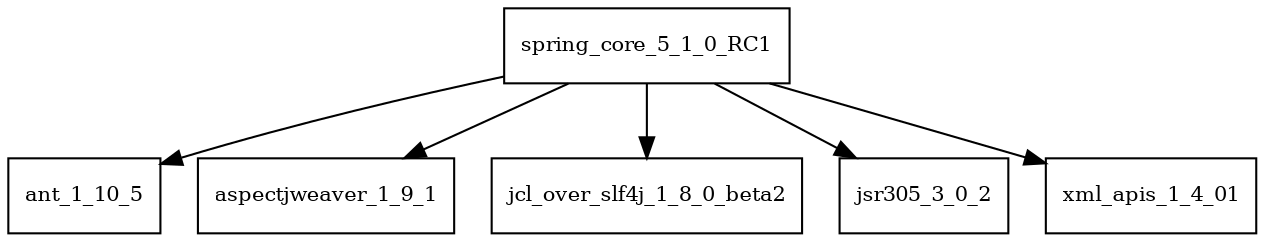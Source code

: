 digraph spring_core_5_1_0_RC1_dependencies {
  node [shape = box, fontsize=10.0];
  spring_core_5_1_0_RC1 -> ant_1_10_5;
  spring_core_5_1_0_RC1 -> aspectjweaver_1_9_1;
  spring_core_5_1_0_RC1 -> jcl_over_slf4j_1_8_0_beta2;
  spring_core_5_1_0_RC1 -> jsr305_3_0_2;
  spring_core_5_1_0_RC1 -> xml_apis_1_4_01;
}
